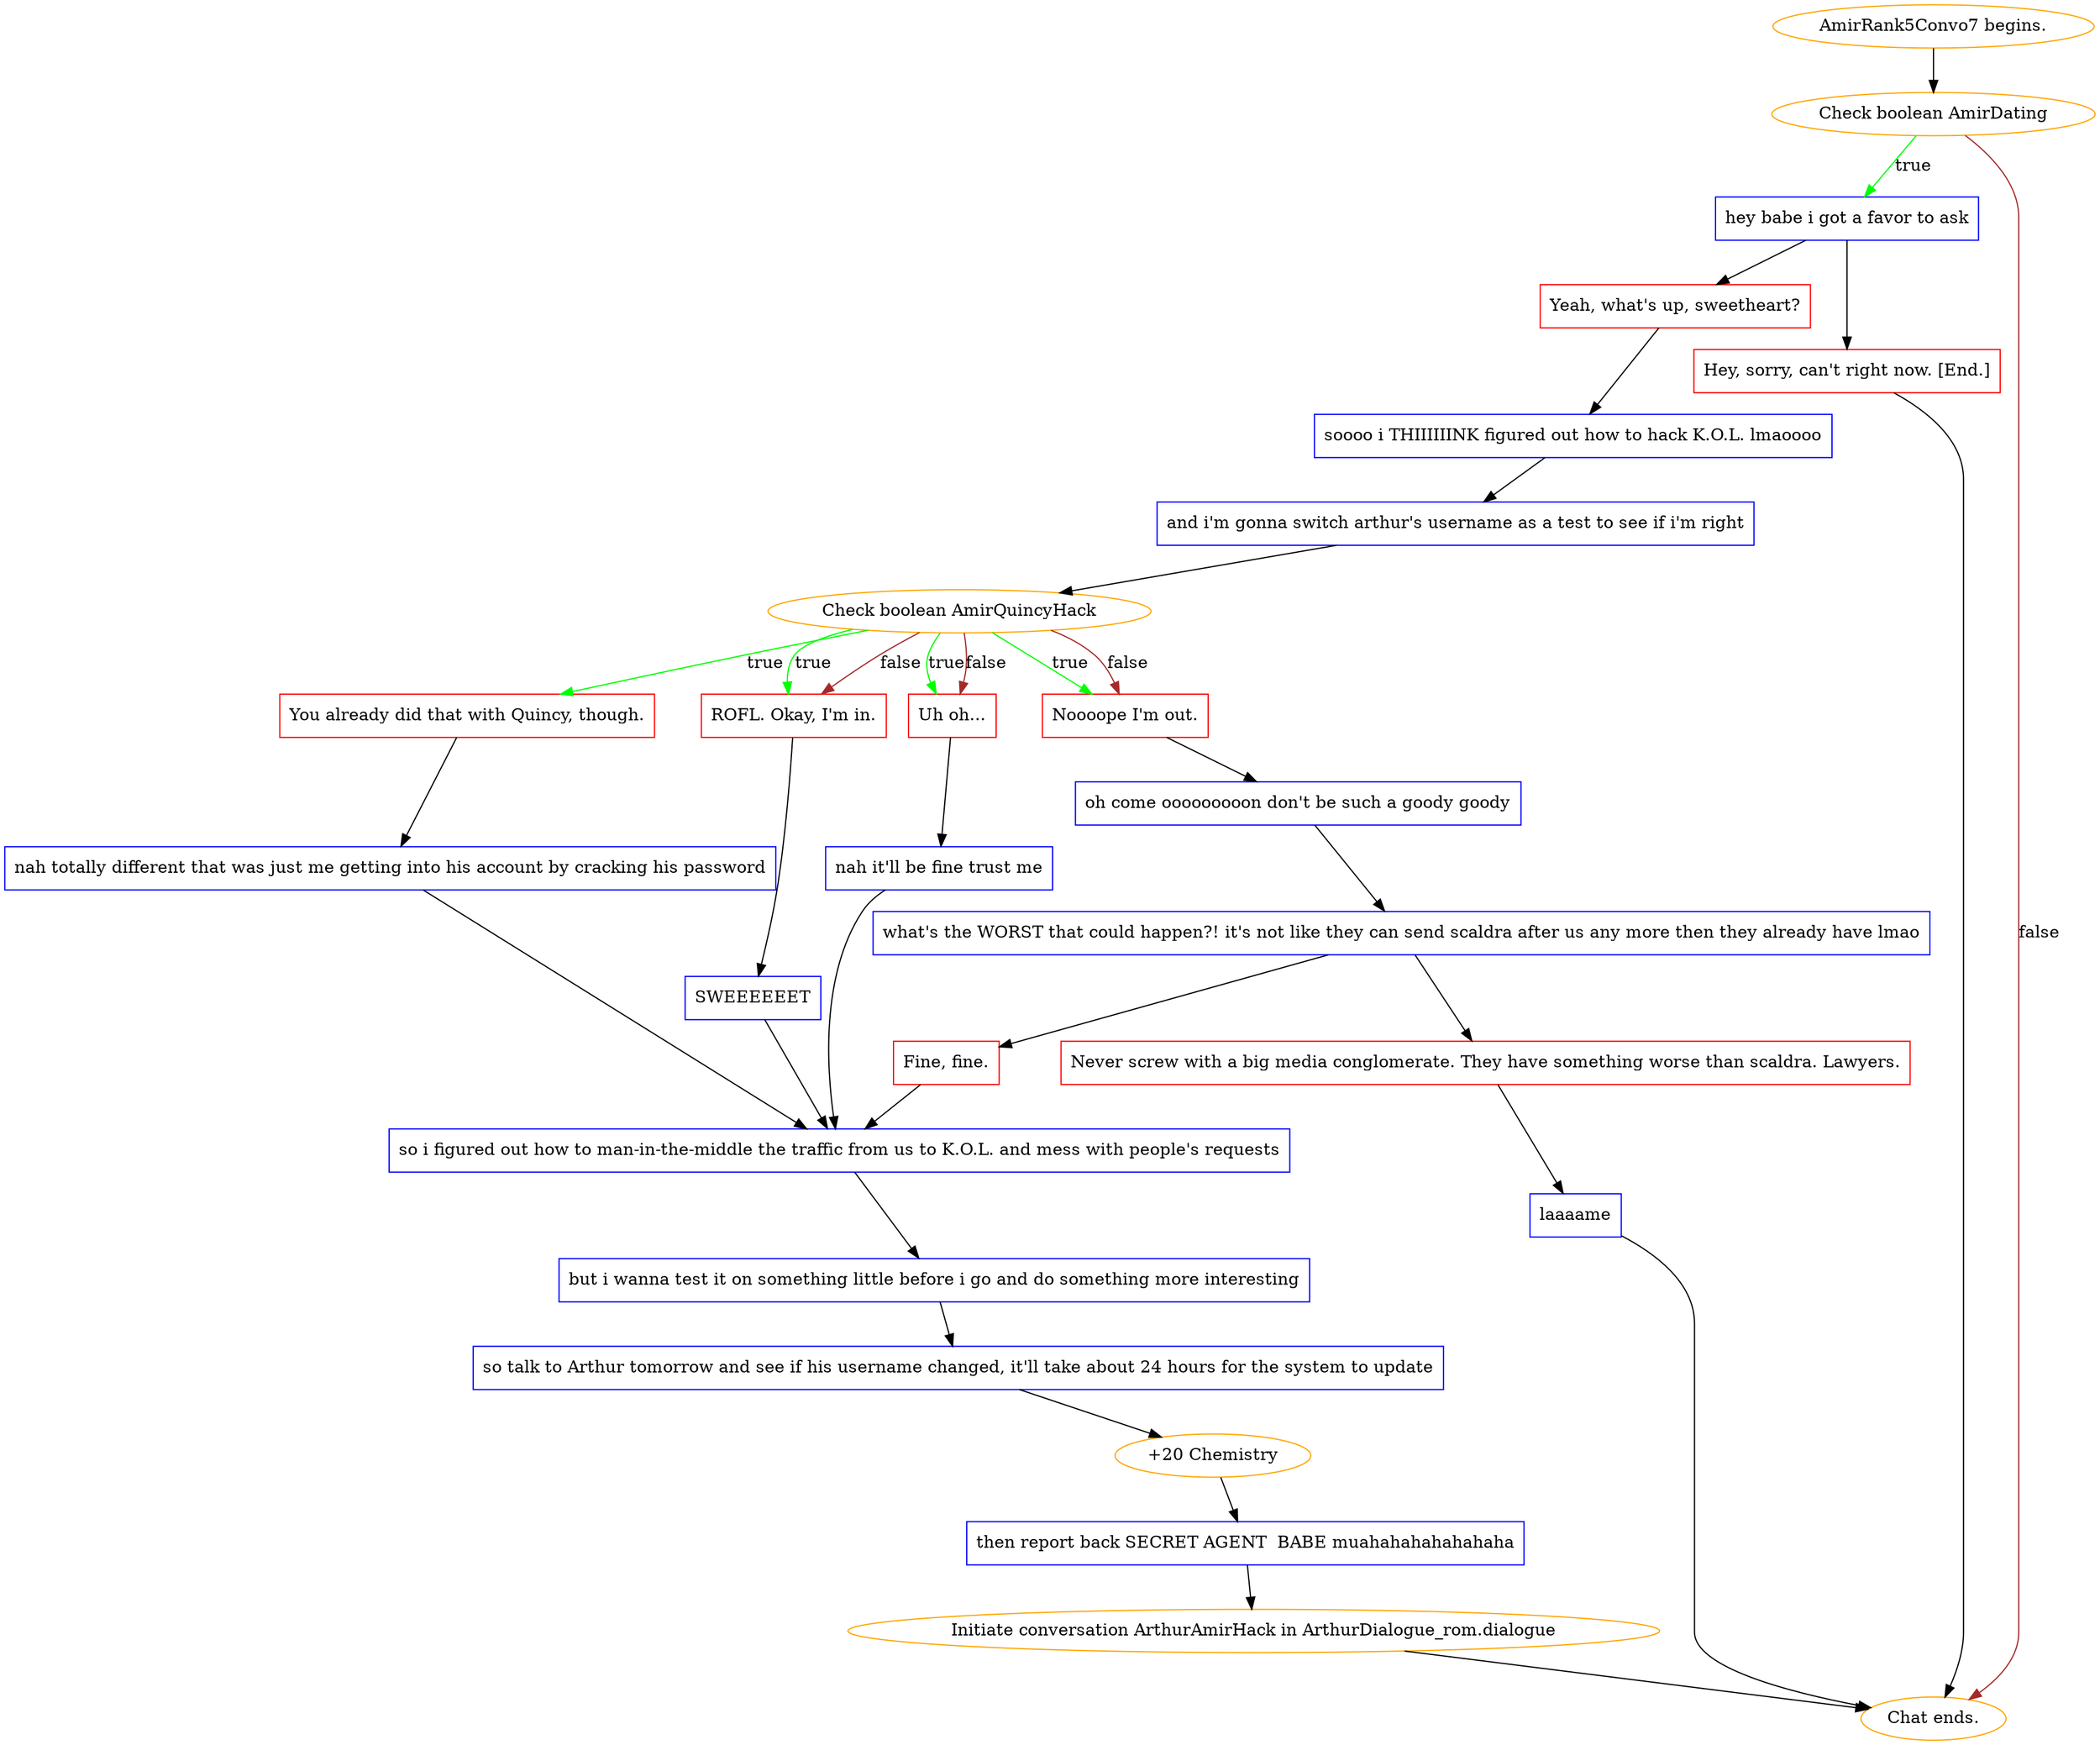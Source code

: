 digraph {
	"AmirRank5Convo7 begins." [color=orange];
		"AmirRank5Convo7 begins." -> j2068497947;
	j2068497947 [label="Check boolean AmirDating",color=orange];
		j2068497947 -> j300862392 [label=true,color=green];
		j2068497947 -> "Chat ends." [label=false,color=brown];
	j300862392 [label="hey babe i got a favor to ask",shape=box,color=blue];
		j300862392 -> j1640061322;
		j300862392 -> j954225088;
	"Chat ends." [color=orange];
	j1640061322 [label="Yeah, what's up, sweetheart?",shape=box,color=red];
		j1640061322 -> j789045299;
	j954225088 [label="Hey, sorry, can't right now. [End.]",shape=box,color=red];
		j954225088 -> "Chat ends.";
	j789045299 [label="soooo i THIIIIIINK figured out how to hack K.O.L. lmaoooo",shape=box,color=blue];
		j789045299 -> j642026438;
	j642026438 [label="and i'm gonna switch arthur's username as a test to see if i'm right",shape=box,color=blue];
		j642026438 -> j3804610820;
	j3804610820 [label="Check boolean AmirQuincyHack",color=orange];
		j3804610820 -> j1566518039 [label=true,color=green];
		j3804610820 -> j2199124132 [label=true,color=green];
		j3804610820 -> j2440477815 [label=true,color=green];
		j3804610820 -> j3188219489 [label=true,color=green];
		j3804610820 -> j2199124132 [label=false,color=brown];
		j3804610820 -> j2440477815 [label=false,color=brown];
		j3804610820 -> j3188219489 [label=false,color=brown];
	j1566518039 [label="You already did that with Quincy, though.",shape=box,color=red];
		j1566518039 -> j1850620532;
	j2199124132 [label="ROFL. Okay, I'm in.",shape=box,color=red];
		j2199124132 -> j2253645806;
	j2440477815 [label="Uh oh...",shape=box,color=red];
		j2440477815 -> j2316160084;
	j3188219489 [label="Noooope I'm out.",shape=box,color=red];
		j3188219489 -> j3269998740;
	j1850620532 [label="nah totally different that was just me getting into his account by cracking his password",shape=box,color=blue];
		j1850620532 -> j2275324657;
	j2253645806 [label="SWEEEEEET",shape=box,color=blue];
		j2253645806 -> j2275324657;
	j2316160084 [label="nah it'll be fine trust me",shape=box,color=blue];
		j2316160084 -> j2275324657;
	j3269998740 [label="oh come ooooooooon don't be such a goody goody",shape=box,color=blue];
		j3269998740 -> j2919567955;
	j2275324657 [label="so i figured out how to man-in-the-middle the traffic from us to K.O.L. and mess with people's requests",shape=box,color=blue];
		j2275324657 -> j556840274;
	j2919567955 [label="what's the WORST that could happen?! it's not like they can send scaldra after us any more then they already have lmao",shape=box,color=blue];
		j2919567955 -> j4071792961;
		j2919567955 -> j1192206498;
	j556840274 [label="but i wanna test it on something little before i go and do something more interesting",shape=box,color=blue];
		j556840274 -> j3580672861;
	j4071792961 [label="Fine, fine.",shape=box,color=red];
		j4071792961 -> j2275324657;
	j1192206498 [label="Never screw with a big media conglomerate. They have something worse than scaldra. Lawyers.",shape=box,color=red];
		j1192206498 -> j3981062577;
	j3580672861 [label="so talk to Arthur tomorrow and see if his username changed, it'll take about 24 hours for the system to update",shape=box,color=blue];
		j3580672861 -> j4212484995;
	j3981062577 [label="laaaame",shape=box,color=blue];
		j3981062577 -> "Chat ends.";
	j4212484995 [label="+20 Chemistry",color=orange];
		j4212484995 -> j2785654288;
	j2785654288 [label="then report back SECRET AGENT  BABE muahahahahahahaha",shape=box,color=blue];
		j2785654288 -> "Initiate conversation ArthurAmirHack in ArthurDialogue_rom.dialogue";
	"Initiate conversation ArthurAmirHack in ArthurDialogue_rom.dialogue" [label="Initiate conversation ArthurAmirHack in ArthurDialogue_rom.dialogue",color=orange];
		"Initiate conversation ArthurAmirHack in ArthurDialogue_rom.dialogue" -> "Chat ends.";
}